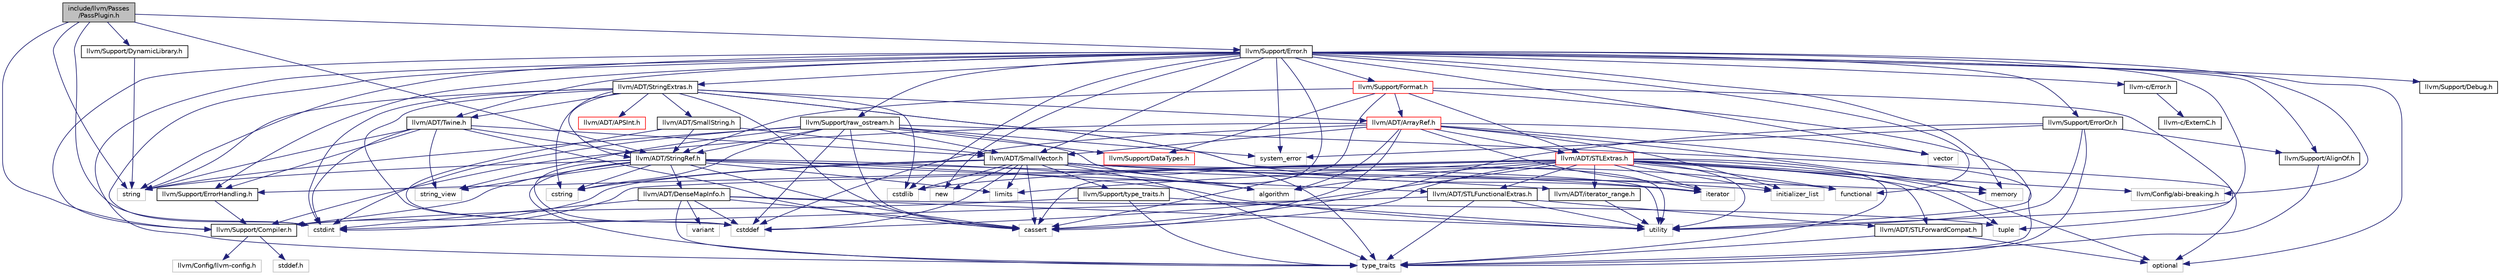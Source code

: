 digraph "include/llvm/Passes/PassPlugin.h"
{
 // LATEX_PDF_SIZE
  bgcolor="transparent";
  edge [fontname="Helvetica",fontsize="10",labelfontname="Helvetica",labelfontsize="10"];
  node [fontname="Helvetica",fontsize="10",shape=record];
  Node1 [label="include/llvm/Passes\l/PassPlugin.h",height=0.2,width=0.4,color="black", fillcolor="grey75", style="filled", fontcolor="black",tooltip=" "];
  Node1 -> Node2 [color="midnightblue",fontsize="10",style="solid",fontname="Helvetica"];
  Node2 [label="llvm/ADT/StringRef.h",height=0.2,width=0.4,color="black",URL="$StringRef_8h.html",tooltip=" "];
  Node2 -> Node3 [color="midnightblue",fontsize="10",style="solid",fontname="Helvetica"];
  Node3 [label="llvm/ADT/DenseMapInfo.h",height=0.2,width=0.4,color="black",URL="$DenseMapInfo_8h.html",tooltip=" "];
  Node3 -> Node4 [color="midnightblue",fontsize="10",style="solid",fontname="Helvetica"];
  Node4 [label="cassert",height=0.2,width=0.4,color="grey75",tooltip=" "];
  Node3 -> Node5 [color="midnightblue",fontsize="10",style="solid",fontname="Helvetica"];
  Node5 [label="cstddef",height=0.2,width=0.4,color="grey75",tooltip=" "];
  Node3 -> Node6 [color="midnightblue",fontsize="10",style="solid",fontname="Helvetica"];
  Node6 [label="cstdint",height=0.2,width=0.4,color="grey75",tooltip=" "];
  Node3 -> Node7 [color="midnightblue",fontsize="10",style="solid",fontname="Helvetica"];
  Node7 [label="tuple",height=0.2,width=0.4,color="grey75",tooltip=" "];
  Node3 -> Node8 [color="midnightblue",fontsize="10",style="solid",fontname="Helvetica"];
  Node8 [label="type_traits",height=0.2,width=0.4,color="grey75",tooltip=" "];
  Node3 -> Node9 [color="midnightblue",fontsize="10",style="solid",fontname="Helvetica"];
  Node9 [label="utility",height=0.2,width=0.4,color="grey75",tooltip=" "];
  Node3 -> Node10 [color="midnightblue",fontsize="10",style="solid",fontname="Helvetica"];
  Node10 [label="variant",height=0.2,width=0.4,color="grey75",tooltip=" "];
  Node2 -> Node11 [color="midnightblue",fontsize="10",style="solid",fontname="Helvetica"];
  Node11 [label="llvm/ADT/STLFunctionalExtras.h",height=0.2,width=0.4,color="black",URL="$STLFunctionalExtras_8h.html",tooltip=" "];
  Node11 -> Node12 [color="midnightblue",fontsize="10",style="solid",fontname="Helvetica"];
  Node12 [label="llvm/ADT/STLForwardCompat.h",height=0.2,width=0.4,color="black",URL="$STLForwardCompat_8h.html",tooltip=" "];
  Node12 -> Node13 [color="midnightblue",fontsize="10",style="solid",fontname="Helvetica"];
  Node13 [label="optional",height=0.2,width=0.4,color="grey75",tooltip=" "];
  Node12 -> Node8 [color="midnightblue",fontsize="10",style="solid",fontname="Helvetica"];
  Node11 -> Node6 [color="midnightblue",fontsize="10",style="solid",fontname="Helvetica"];
  Node11 -> Node8 [color="midnightblue",fontsize="10",style="solid",fontname="Helvetica"];
  Node11 -> Node9 [color="midnightblue",fontsize="10",style="solid",fontname="Helvetica"];
  Node2 -> Node14 [color="midnightblue",fontsize="10",style="solid",fontname="Helvetica"];
  Node14 [label="llvm/ADT/iterator_range.h",height=0.2,width=0.4,color="black",URL="$iterator__range_8h.html",tooltip=" "];
  Node14 -> Node9 [color="midnightblue",fontsize="10",style="solid",fontname="Helvetica"];
  Node2 -> Node15 [color="midnightblue",fontsize="10",style="solid",fontname="Helvetica"];
  Node15 [label="llvm/Support/Compiler.h",height=0.2,width=0.4,color="black",URL="$Compiler_8h.html",tooltip=" "];
  Node15 -> Node16 [color="midnightblue",fontsize="10",style="solid",fontname="Helvetica"];
  Node16 [label="llvm/Config/llvm-config.h",height=0.2,width=0.4,color="grey75",tooltip=" "];
  Node15 -> Node17 [color="midnightblue",fontsize="10",style="solid",fontname="Helvetica"];
  Node17 [label="stddef.h",height=0.2,width=0.4,color="grey75",tooltip=" "];
  Node2 -> Node18 [color="midnightblue",fontsize="10",style="solid",fontname="Helvetica"];
  Node18 [label="algorithm",height=0.2,width=0.4,color="grey75",tooltip=" "];
  Node2 -> Node4 [color="midnightblue",fontsize="10",style="solid",fontname="Helvetica"];
  Node2 -> Node5 [color="midnightblue",fontsize="10",style="solid",fontname="Helvetica"];
  Node2 -> Node19 [color="midnightblue",fontsize="10",style="solid",fontname="Helvetica"];
  Node19 [label="cstring",height=0.2,width=0.4,color="grey75",tooltip=" "];
  Node2 -> Node20 [color="midnightblue",fontsize="10",style="solid",fontname="Helvetica"];
  Node20 [label="limits",height=0.2,width=0.4,color="grey75",tooltip=" "];
  Node2 -> Node21 [color="midnightblue",fontsize="10",style="solid",fontname="Helvetica"];
  Node21 [label="string",height=0.2,width=0.4,color="grey75",tooltip=" "];
  Node2 -> Node22 [color="midnightblue",fontsize="10",style="solid",fontname="Helvetica"];
  Node22 [label="string_view",height=0.2,width=0.4,color="grey75",tooltip=" "];
  Node2 -> Node8 [color="midnightblue",fontsize="10",style="solid",fontname="Helvetica"];
  Node2 -> Node9 [color="midnightblue",fontsize="10",style="solid",fontname="Helvetica"];
  Node1 -> Node15 [color="midnightblue",fontsize="10",style="solid",fontname="Helvetica"];
  Node1 -> Node23 [color="midnightblue",fontsize="10",style="solid",fontname="Helvetica"];
  Node23 [label="llvm/Support/DynamicLibrary.h",height=0.2,width=0.4,color="black",URL="$DynamicLibrary_8h.html",tooltip=" "];
  Node23 -> Node21 [color="midnightblue",fontsize="10",style="solid",fontname="Helvetica"];
  Node1 -> Node24 [color="midnightblue",fontsize="10",style="solid",fontname="Helvetica"];
  Node24 [label="llvm/Support/Error.h",height=0.2,width=0.4,color="black",URL="$Support_2Error_8h.html",tooltip=" "];
  Node24 -> Node25 [color="midnightblue",fontsize="10",style="solid",fontname="Helvetica"];
  Node25 [label="llvm-c/Error.h",height=0.2,width=0.4,color="black",URL="$c_2Error_8h.html",tooltip=" "];
  Node25 -> Node26 [color="midnightblue",fontsize="10",style="solid",fontname="Helvetica"];
  Node26 [label="llvm-c/ExternC.h",height=0.2,width=0.4,color="black",URL="$ExternC_8h.html",tooltip=" "];
  Node24 -> Node27 [color="midnightblue",fontsize="10",style="solid",fontname="Helvetica"];
  Node27 [label="llvm/ADT/SmallVector.h",height=0.2,width=0.4,color="black",URL="$SmallVector_8h.html",tooltip=" "];
  Node27 -> Node15 [color="midnightblue",fontsize="10",style="solid",fontname="Helvetica"];
  Node27 -> Node28 [color="midnightblue",fontsize="10",style="solid",fontname="Helvetica"];
  Node28 [label="llvm/Support/type_traits.h",height=0.2,width=0.4,color="black",URL="$type__traits_8h.html",tooltip=" "];
  Node28 -> Node15 [color="midnightblue",fontsize="10",style="solid",fontname="Helvetica"];
  Node28 -> Node8 [color="midnightblue",fontsize="10",style="solid",fontname="Helvetica"];
  Node28 -> Node9 [color="midnightblue",fontsize="10",style="solid",fontname="Helvetica"];
  Node27 -> Node18 [color="midnightblue",fontsize="10",style="solid",fontname="Helvetica"];
  Node27 -> Node4 [color="midnightblue",fontsize="10",style="solid",fontname="Helvetica"];
  Node27 -> Node5 [color="midnightblue",fontsize="10",style="solid",fontname="Helvetica"];
  Node27 -> Node29 [color="midnightblue",fontsize="10",style="solid",fontname="Helvetica"];
  Node29 [label="cstdlib",height=0.2,width=0.4,color="grey75",tooltip=" "];
  Node27 -> Node19 [color="midnightblue",fontsize="10",style="solid",fontname="Helvetica"];
  Node27 -> Node30 [color="midnightblue",fontsize="10",style="solid",fontname="Helvetica"];
  Node30 [label="functional",height=0.2,width=0.4,color="grey75",tooltip=" "];
  Node27 -> Node31 [color="midnightblue",fontsize="10",style="solid",fontname="Helvetica"];
  Node31 [label="initializer_list",height=0.2,width=0.4,color="grey75",tooltip=" "];
  Node27 -> Node32 [color="midnightblue",fontsize="10",style="solid",fontname="Helvetica"];
  Node32 [label="iterator",height=0.2,width=0.4,color="grey75",tooltip=" "];
  Node27 -> Node20 [color="midnightblue",fontsize="10",style="solid",fontname="Helvetica"];
  Node27 -> Node33 [color="midnightblue",fontsize="10",style="solid",fontname="Helvetica"];
  Node33 [label="memory",height=0.2,width=0.4,color="grey75",tooltip=" "];
  Node27 -> Node34 [color="midnightblue",fontsize="10",style="solid",fontname="Helvetica"];
  Node34 [label="new",height=0.2,width=0.4,color="grey75",tooltip=" "];
  Node27 -> Node8 [color="midnightblue",fontsize="10",style="solid",fontname="Helvetica"];
  Node27 -> Node9 [color="midnightblue",fontsize="10",style="solid",fontname="Helvetica"];
  Node24 -> Node35 [color="midnightblue",fontsize="10",style="solid",fontname="Helvetica"];
  Node35 [label="llvm/ADT/StringExtras.h",height=0.2,width=0.4,color="black",URL="$StringExtras_8h.html",tooltip=" "];
  Node35 -> Node36 [color="midnightblue",fontsize="10",style="solid",fontname="Helvetica"];
  Node36 [label="llvm/ADT/APSInt.h",height=0.2,width=0.4,color="red",URL="$APSInt_8h.html",tooltip=" "];
  Node35 -> Node41 [color="midnightblue",fontsize="10",style="solid",fontname="Helvetica"];
  Node41 [label="llvm/ADT/ArrayRef.h",height=0.2,width=0.4,color="red",URL="$ArrayRef_8h.html",tooltip=" "];
  Node41 -> Node27 [color="midnightblue",fontsize="10",style="solid",fontname="Helvetica"];
  Node41 -> Node51 [color="midnightblue",fontsize="10",style="solid",fontname="Helvetica"];
  Node51 [label="llvm/ADT/STLExtras.h",height=0.2,width=0.4,color="red",URL="$STLExtras_8h.html",tooltip=" "];
  Node51 -> Node12 [color="midnightblue",fontsize="10",style="solid",fontname="Helvetica"];
  Node51 -> Node11 [color="midnightblue",fontsize="10",style="solid",fontname="Helvetica"];
  Node51 -> Node14 [color="midnightblue",fontsize="10",style="solid",fontname="Helvetica"];
  Node51 -> Node54 [color="midnightblue",fontsize="10",style="solid",fontname="Helvetica"];
  Node54 [label="llvm/Config/abi-breaking.h",height=0.2,width=0.4,color="grey75",tooltip=" "];
  Node51 -> Node48 [color="midnightblue",fontsize="10",style="solid",fontname="Helvetica"];
  Node48 [label="llvm/Support/ErrorHandling.h",height=0.2,width=0.4,color="black",URL="$Support_2ErrorHandling_8h.html",tooltip=" "];
  Node48 -> Node15 [color="midnightblue",fontsize="10",style="solid",fontname="Helvetica"];
  Node51 -> Node18 [color="midnightblue",fontsize="10",style="solid",fontname="Helvetica"];
  Node51 -> Node4 [color="midnightblue",fontsize="10",style="solid",fontname="Helvetica"];
  Node51 -> Node5 [color="midnightblue",fontsize="10",style="solid",fontname="Helvetica"];
  Node51 -> Node6 [color="midnightblue",fontsize="10",style="solid",fontname="Helvetica"];
  Node51 -> Node29 [color="midnightblue",fontsize="10",style="solid",fontname="Helvetica"];
  Node51 -> Node30 [color="midnightblue",fontsize="10",style="solid",fontname="Helvetica"];
  Node51 -> Node31 [color="midnightblue",fontsize="10",style="solid",fontname="Helvetica"];
  Node51 -> Node32 [color="midnightblue",fontsize="10",style="solid",fontname="Helvetica"];
  Node51 -> Node20 [color="midnightblue",fontsize="10",style="solid",fontname="Helvetica"];
  Node51 -> Node33 [color="midnightblue",fontsize="10",style="solid",fontname="Helvetica"];
  Node51 -> Node13 [color="midnightblue",fontsize="10",style="solid",fontname="Helvetica"];
  Node51 -> Node7 [color="midnightblue",fontsize="10",style="solid",fontname="Helvetica"];
  Node51 -> Node8 [color="midnightblue",fontsize="10",style="solid",fontname="Helvetica"];
  Node51 -> Node9 [color="midnightblue",fontsize="10",style="solid",fontname="Helvetica"];
  Node41 -> Node15 [color="midnightblue",fontsize="10",style="solid",fontname="Helvetica"];
  Node41 -> Node18 [color="midnightblue",fontsize="10",style="solid",fontname="Helvetica"];
  Node41 -> Node4 [color="midnightblue",fontsize="10",style="solid",fontname="Helvetica"];
  Node41 -> Node5 [color="midnightblue",fontsize="10",style="solid",fontname="Helvetica"];
  Node41 -> Node31 [color="midnightblue",fontsize="10",style="solid",fontname="Helvetica"];
  Node41 -> Node32 [color="midnightblue",fontsize="10",style="solid",fontname="Helvetica"];
  Node41 -> Node33 [color="midnightblue",fontsize="10",style="solid",fontname="Helvetica"];
  Node41 -> Node8 [color="midnightblue",fontsize="10",style="solid",fontname="Helvetica"];
  Node41 -> Node56 [color="midnightblue",fontsize="10",style="solid",fontname="Helvetica"];
  Node56 [label="vector",height=0.2,width=0.4,color="grey75",tooltip=" "];
  Node35 -> Node57 [color="midnightblue",fontsize="10",style="solid",fontname="Helvetica"];
  Node57 [label="llvm/ADT/SmallString.h",height=0.2,width=0.4,color="black",URL="$SmallString_8h.html",tooltip=" "];
  Node57 -> Node27 [color="midnightblue",fontsize="10",style="solid",fontname="Helvetica"];
  Node57 -> Node2 [color="midnightblue",fontsize="10",style="solid",fontname="Helvetica"];
  Node57 -> Node5 [color="midnightblue",fontsize="10",style="solid",fontname="Helvetica"];
  Node35 -> Node2 [color="midnightblue",fontsize="10",style="solid",fontname="Helvetica"];
  Node35 -> Node58 [color="midnightblue",fontsize="10",style="solid",fontname="Helvetica"];
  Node58 [label="llvm/ADT/Twine.h",height=0.2,width=0.4,color="black",URL="$Twine_8h.html",tooltip=" "];
  Node58 -> Node27 [color="midnightblue",fontsize="10",style="solid",fontname="Helvetica"];
  Node58 -> Node2 [color="midnightblue",fontsize="10",style="solid",fontname="Helvetica"];
  Node58 -> Node48 [color="midnightblue",fontsize="10",style="solid",fontname="Helvetica"];
  Node58 -> Node4 [color="midnightblue",fontsize="10",style="solid",fontname="Helvetica"];
  Node58 -> Node6 [color="midnightblue",fontsize="10",style="solid",fontname="Helvetica"];
  Node58 -> Node21 [color="midnightblue",fontsize="10",style="solid",fontname="Helvetica"];
  Node58 -> Node22 [color="midnightblue",fontsize="10",style="solid",fontname="Helvetica"];
  Node35 -> Node4 [color="midnightblue",fontsize="10",style="solid",fontname="Helvetica"];
  Node35 -> Node5 [color="midnightblue",fontsize="10",style="solid",fontname="Helvetica"];
  Node35 -> Node6 [color="midnightblue",fontsize="10",style="solid",fontname="Helvetica"];
  Node35 -> Node29 [color="midnightblue",fontsize="10",style="solid",fontname="Helvetica"];
  Node35 -> Node19 [color="midnightblue",fontsize="10",style="solid",fontname="Helvetica"];
  Node35 -> Node32 [color="midnightblue",fontsize="10",style="solid",fontname="Helvetica"];
  Node35 -> Node21 [color="midnightblue",fontsize="10",style="solid",fontname="Helvetica"];
  Node35 -> Node9 [color="midnightblue",fontsize="10",style="solid",fontname="Helvetica"];
  Node24 -> Node58 [color="midnightblue",fontsize="10",style="solid",fontname="Helvetica"];
  Node24 -> Node54 [color="midnightblue",fontsize="10",style="solid",fontname="Helvetica"];
  Node24 -> Node59 [color="midnightblue",fontsize="10",style="solid",fontname="Helvetica"];
  Node59 [label="llvm/Support/AlignOf.h",height=0.2,width=0.4,color="black",URL="$AlignOf_8h.html",tooltip=" "];
  Node59 -> Node8 [color="midnightblue",fontsize="10",style="solid",fontname="Helvetica"];
  Node24 -> Node15 [color="midnightblue",fontsize="10",style="solid",fontname="Helvetica"];
  Node24 -> Node60 [color="midnightblue",fontsize="10",style="solid",fontname="Helvetica"];
  Node60 [label="llvm/Support/Debug.h",height=0.2,width=0.4,color="black",URL="$Debug_8h.html",tooltip=" "];
  Node24 -> Node48 [color="midnightblue",fontsize="10",style="solid",fontname="Helvetica"];
  Node24 -> Node61 [color="midnightblue",fontsize="10",style="solid",fontname="Helvetica"];
  Node61 [label="llvm/Support/ErrorOr.h",height=0.2,width=0.4,color="black",URL="$ErrorOr_8h.html",tooltip=" "];
  Node61 -> Node59 [color="midnightblue",fontsize="10",style="solid",fontname="Helvetica"];
  Node61 -> Node4 [color="midnightblue",fontsize="10",style="solid",fontname="Helvetica"];
  Node61 -> Node62 [color="midnightblue",fontsize="10",style="solid",fontname="Helvetica"];
  Node62 [label="system_error",height=0.2,width=0.4,color="grey75",tooltip=" "];
  Node61 -> Node8 [color="midnightblue",fontsize="10",style="solid",fontname="Helvetica"];
  Node61 -> Node9 [color="midnightblue",fontsize="10",style="solid",fontname="Helvetica"];
  Node24 -> Node63 [color="midnightblue",fontsize="10",style="solid",fontname="Helvetica"];
  Node63 [label="llvm/Support/Format.h",height=0.2,width=0.4,color="red",URL="$Format_8h.html",tooltip=" "];
  Node63 -> Node41 [color="midnightblue",fontsize="10",style="solid",fontname="Helvetica"];
  Node63 -> Node51 [color="midnightblue",fontsize="10",style="solid",fontname="Helvetica"];
  Node63 -> Node2 [color="midnightblue",fontsize="10",style="solid",fontname="Helvetica"];
  Node63 -> Node43 [color="midnightblue",fontsize="10",style="solid",fontname="Helvetica"];
  Node43 [label="llvm/Support/DataTypes.h",height=0.2,width=0.4,color="red",URL="$Support_2DataTypes_8h.html",tooltip=" "];
  Node63 -> Node4 [color="midnightblue",fontsize="10",style="solid",fontname="Helvetica"];
  Node63 -> Node7 [color="midnightblue",fontsize="10",style="solid",fontname="Helvetica"];
  Node63 -> Node9 [color="midnightblue",fontsize="10",style="solid",fontname="Helvetica"];
  Node24 -> Node65 [color="midnightblue",fontsize="10",style="solid",fontname="Helvetica"];
  Node65 [label="llvm/Support/raw_ostream.h",height=0.2,width=0.4,color="black",URL="$raw__ostream_8h.html",tooltip=" "];
  Node65 -> Node27 [color="midnightblue",fontsize="10",style="solid",fontname="Helvetica"];
  Node65 -> Node2 [color="midnightblue",fontsize="10",style="solid",fontname="Helvetica"];
  Node65 -> Node43 [color="midnightblue",fontsize="10",style="solid",fontname="Helvetica"];
  Node65 -> Node4 [color="midnightblue",fontsize="10",style="solid",fontname="Helvetica"];
  Node65 -> Node5 [color="midnightblue",fontsize="10",style="solid",fontname="Helvetica"];
  Node65 -> Node6 [color="midnightblue",fontsize="10",style="solid",fontname="Helvetica"];
  Node65 -> Node19 [color="midnightblue",fontsize="10",style="solid",fontname="Helvetica"];
  Node65 -> Node13 [color="midnightblue",fontsize="10",style="solid",fontname="Helvetica"];
  Node65 -> Node21 [color="midnightblue",fontsize="10",style="solid",fontname="Helvetica"];
  Node65 -> Node22 [color="midnightblue",fontsize="10",style="solid",fontname="Helvetica"];
  Node65 -> Node62 [color="midnightblue",fontsize="10",style="solid",fontname="Helvetica"];
  Node65 -> Node8 [color="midnightblue",fontsize="10",style="solid",fontname="Helvetica"];
  Node24 -> Node4 [color="midnightblue",fontsize="10",style="solid",fontname="Helvetica"];
  Node24 -> Node6 [color="midnightblue",fontsize="10",style="solid",fontname="Helvetica"];
  Node24 -> Node29 [color="midnightblue",fontsize="10",style="solid",fontname="Helvetica"];
  Node24 -> Node30 [color="midnightblue",fontsize="10",style="solid",fontname="Helvetica"];
  Node24 -> Node33 [color="midnightblue",fontsize="10",style="solid",fontname="Helvetica"];
  Node24 -> Node34 [color="midnightblue",fontsize="10",style="solid",fontname="Helvetica"];
  Node24 -> Node13 [color="midnightblue",fontsize="10",style="solid",fontname="Helvetica"];
  Node24 -> Node21 [color="midnightblue",fontsize="10",style="solid",fontname="Helvetica"];
  Node24 -> Node62 [color="midnightblue",fontsize="10",style="solid",fontname="Helvetica"];
  Node24 -> Node8 [color="midnightblue",fontsize="10",style="solid",fontname="Helvetica"];
  Node24 -> Node9 [color="midnightblue",fontsize="10",style="solid",fontname="Helvetica"];
  Node24 -> Node56 [color="midnightblue",fontsize="10",style="solid",fontname="Helvetica"];
  Node1 -> Node6 [color="midnightblue",fontsize="10",style="solid",fontname="Helvetica"];
  Node1 -> Node21 [color="midnightblue",fontsize="10",style="solid",fontname="Helvetica"];
}
